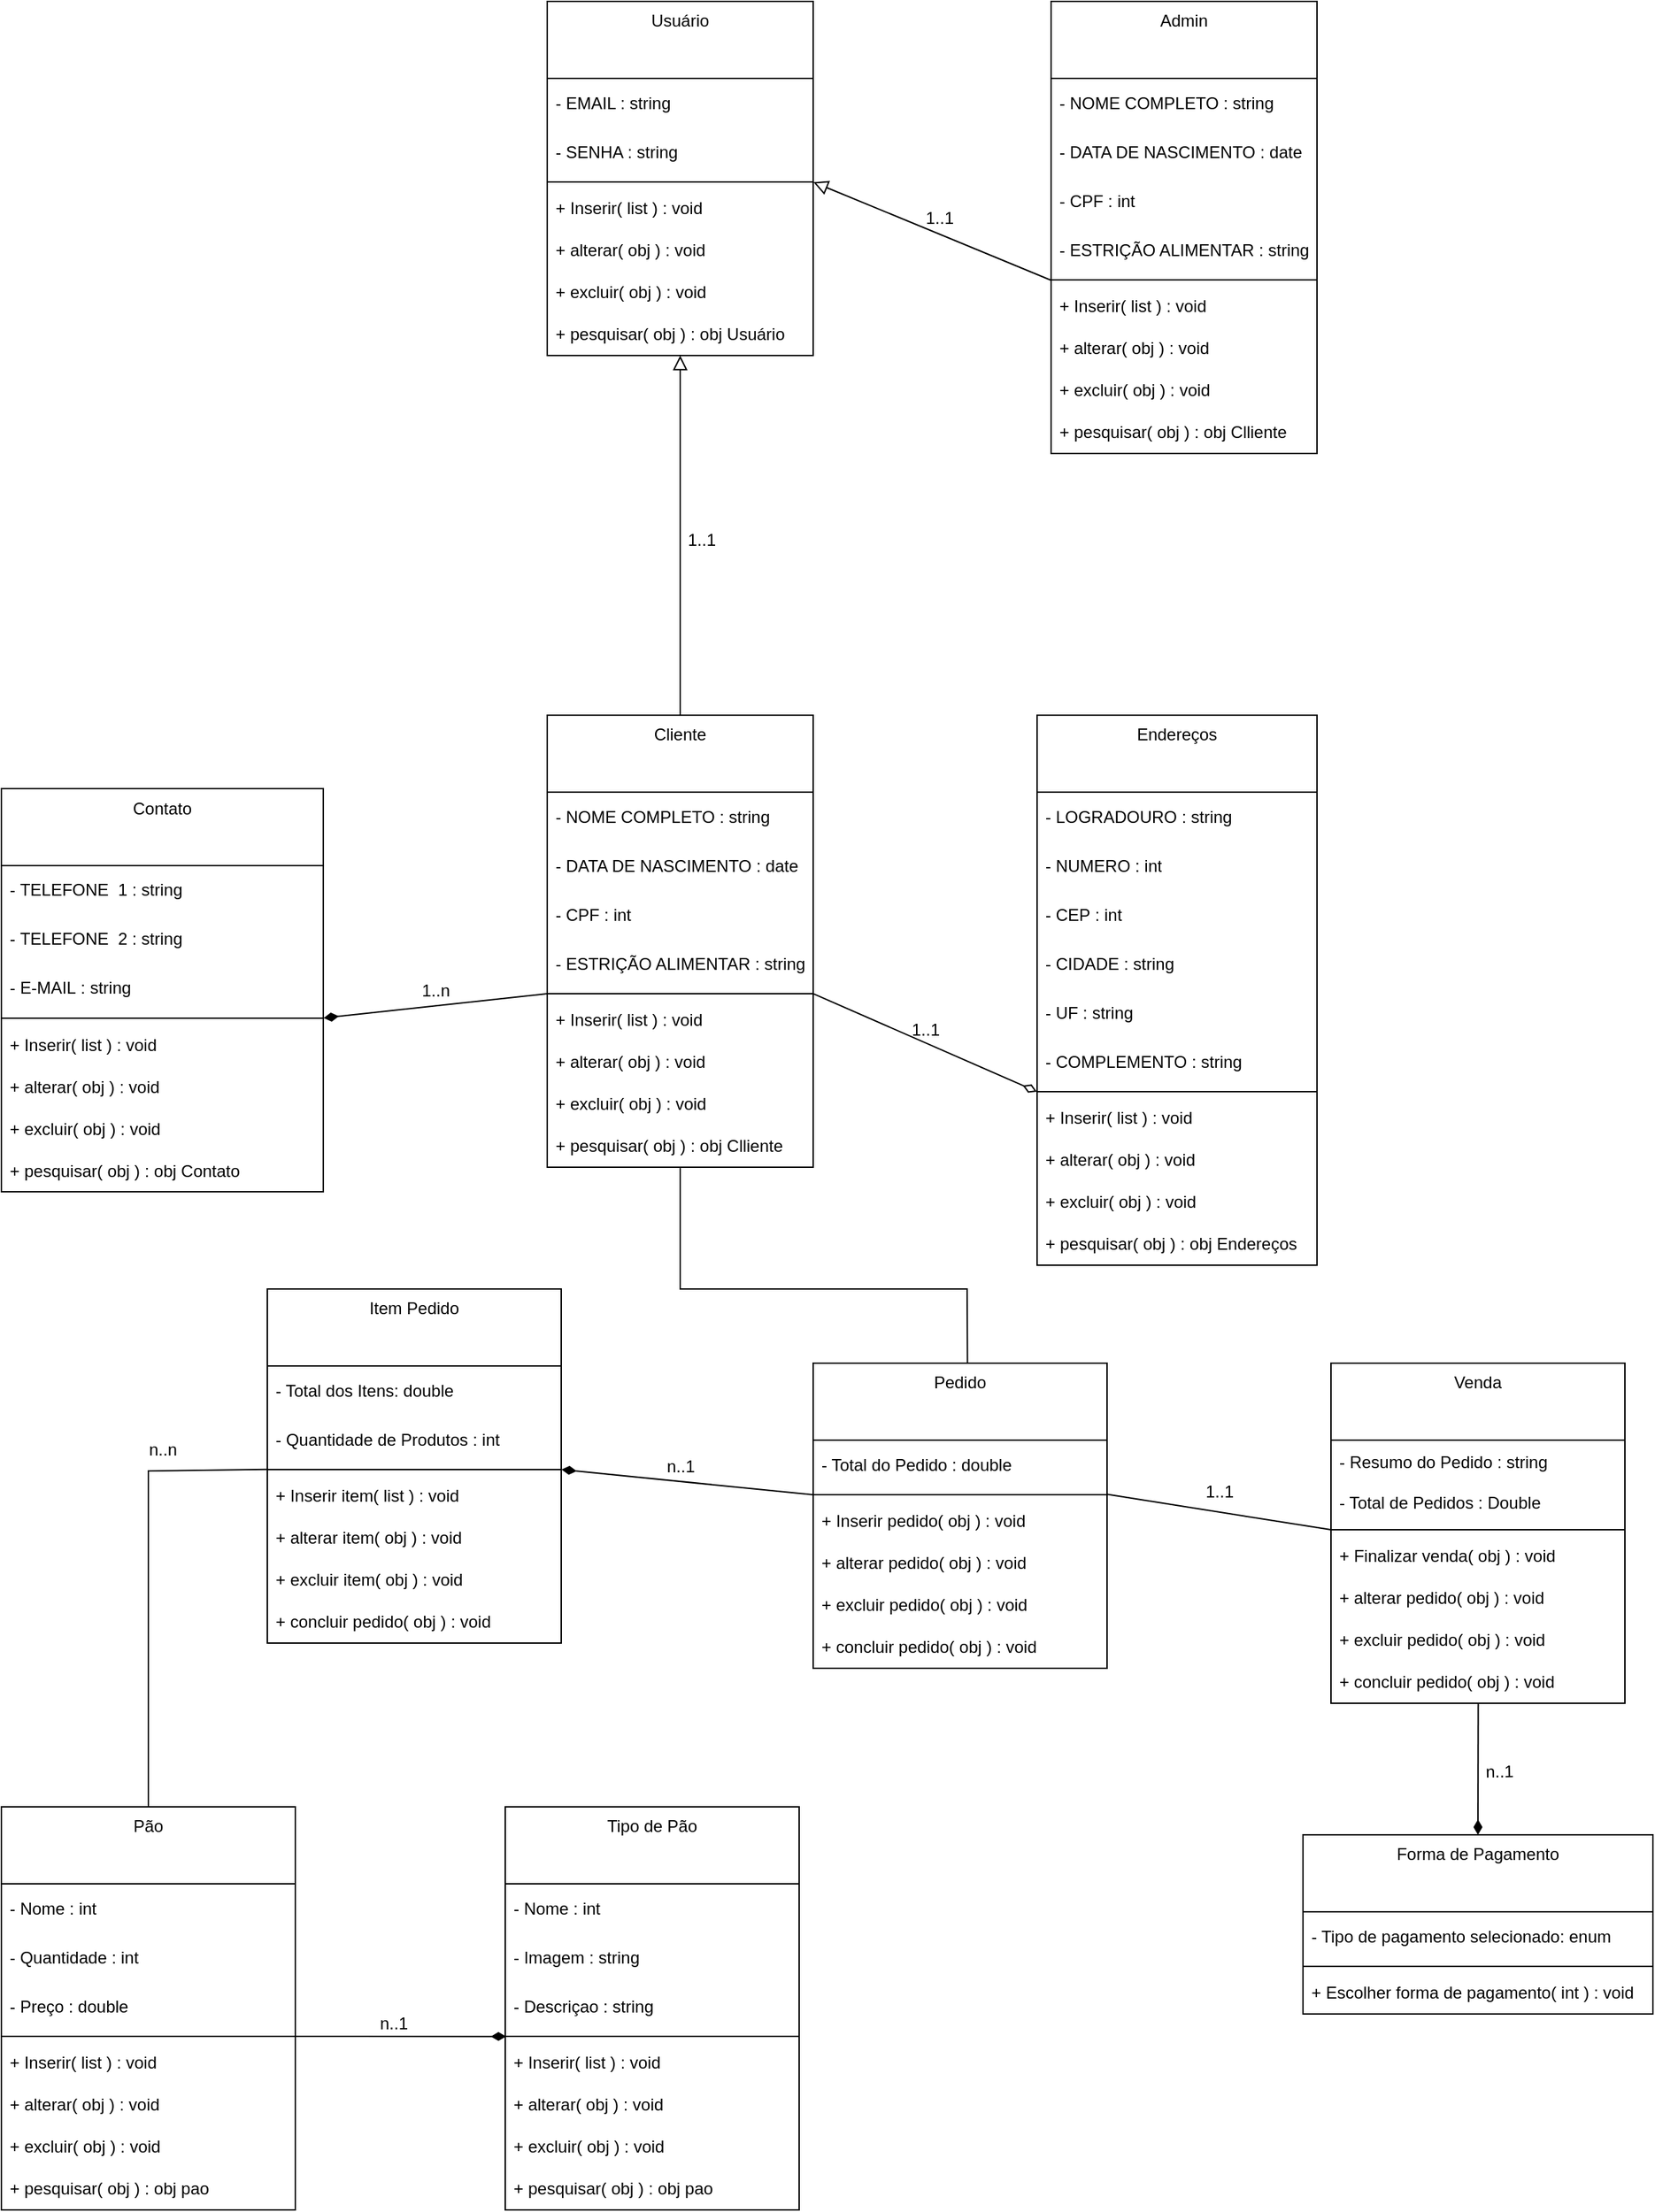 <mxfile version="22.0.4" type="github">
  <diagram name="Página-1" id="tgWVo5uK4F6GuyLVSYW2">
    <mxGraphModel dx="1396" dy="2067" grid="1" gridSize="10" guides="1" tooltips="1" connect="1" arrows="1" fold="1" page="1" pageScale="1" pageWidth="1920" pageHeight="1200" math="0" shadow="0">
      <root>
        <mxCell id="0" />
        <mxCell id="1" parent="0" />
        <mxCell id="wqTiMcuJJPnzFnuZAznY-1" value="Pão" style="swimlane;fontStyle=0;align=center;verticalAlign=top;childLayout=stackLayout;horizontal=1;startSize=55;horizontalStack=0;resizeParent=1;resizeParentMax=0;resizeLast=0;collapsible=0;marginBottom=0;html=1;whiteSpace=wrap;" parent="1" vertex="1">
          <mxGeometry x="460" y="790" width="210" height="288" as="geometry" />
        </mxCell>
        <mxCell id="ot_1vHmXHA6oFnF6188Q-32" value="- Nome : int" style="text;html=1;strokeColor=none;fillColor=none;align=left;verticalAlign=middle;spacingLeft=4;spacingRight=4;overflow=hidden;rotatable=0;points=[[0,0.5],[1,0.5]];portConstraint=eastwest;whiteSpace=wrap;" parent="wqTiMcuJJPnzFnuZAznY-1" vertex="1">
          <mxGeometry y="55" width="210" height="35" as="geometry" />
        </mxCell>
        <mxCell id="wqTiMcuJJPnzFnuZAznY-24" value="- Quantidade : int" style="text;html=1;strokeColor=none;fillColor=none;align=left;verticalAlign=middle;spacingLeft=4;spacingRight=4;overflow=hidden;rotatable=0;points=[[0,0.5],[1,0.5]];portConstraint=eastwest;whiteSpace=wrap;" parent="wqTiMcuJJPnzFnuZAznY-1" vertex="1">
          <mxGeometry y="90" width="210" height="35" as="geometry" />
        </mxCell>
        <mxCell id="ot_1vHmXHA6oFnF6188Q-12" value="- Preço : double" style="text;html=1;strokeColor=none;fillColor=none;align=left;verticalAlign=middle;spacingLeft=4;spacingRight=4;overflow=hidden;rotatable=0;points=[[0,0.5],[1,0.5]];portConstraint=eastwest;whiteSpace=wrap;" parent="wqTiMcuJJPnzFnuZAznY-1" vertex="1">
          <mxGeometry y="125" width="210" height="35" as="geometry" />
        </mxCell>
        <mxCell id="wqTiMcuJJPnzFnuZAznY-6" value="" style="line;strokeWidth=1;fillColor=none;align=left;verticalAlign=middle;spacingTop=-1;spacingLeft=3;spacingRight=3;rotatable=0;labelPosition=right;points=[];portConstraint=eastwest;" parent="wqTiMcuJJPnzFnuZAznY-1" vertex="1">
          <mxGeometry y="160" width="210" height="8" as="geometry" />
        </mxCell>
        <mxCell id="wqTiMcuJJPnzFnuZAznY-22" value="+ Inserir( list ) : void" style="text;html=1;strokeColor=none;fillColor=none;align=left;verticalAlign=middle;spacingLeft=4;spacingRight=4;overflow=hidden;rotatable=0;points=[[0,0.5],[1,0.5]];portConstraint=eastwest;whiteSpace=wrap;" parent="wqTiMcuJJPnzFnuZAznY-1" vertex="1">
          <mxGeometry y="168" width="210" height="30" as="geometry" />
        </mxCell>
        <mxCell id="wqTiMcuJJPnzFnuZAznY-14" value="+ alterar( obj ) : void" style="text;html=1;strokeColor=none;fillColor=none;align=left;verticalAlign=middle;spacingLeft=4;spacingRight=4;overflow=hidden;rotatable=0;points=[[0,0.5],[1,0.5]];portConstraint=eastwest;whiteSpace=wrap;" parent="wqTiMcuJJPnzFnuZAznY-1" vertex="1">
          <mxGeometry y="198" width="210" height="30" as="geometry" />
        </mxCell>
        <mxCell id="wqTiMcuJJPnzFnuZAznY-15" value="+ excluir( obj ) : void" style="text;html=1;strokeColor=none;fillColor=none;align=left;verticalAlign=middle;spacingLeft=4;spacingRight=4;overflow=hidden;rotatable=0;points=[[0,0.5],[1,0.5]];portConstraint=eastwest;whiteSpace=wrap;" parent="wqTiMcuJJPnzFnuZAznY-1" vertex="1">
          <mxGeometry y="228" width="210" height="30" as="geometry" />
        </mxCell>
        <mxCell id="wqTiMcuJJPnzFnuZAznY-16" value="+ pesquisar( obj ) : obj pao" style="text;html=1;strokeColor=none;fillColor=none;align=left;verticalAlign=middle;spacingLeft=4;spacingRight=4;overflow=hidden;rotatable=0;points=[[0,0.5],[1,0.5]];portConstraint=eastwest;whiteSpace=wrap;" parent="wqTiMcuJJPnzFnuZAznY-1" vertex="1">
          <mxGeometry y="258" width="210" height="30" as="geometry" />
        </mxCell>
        <mxCell id="pHOyPb8VTbjEpK4Q0e7u-1" value="Cliente" style="swimlane;fontStyle=0;align=center;verticalAlign=top;childLayout=stackLayout;horizontal=1;startSize=55;horizontalStack=0;resizeParent=1;resizeParentMax=0;resizeLast=0;collapsible=0;marginBottom=0;html=1;whiteSpace=wrap;" parent="1" vertex="1">
          <mxGeometry x="850" y="10" width="190" height="323" as="geometry" />
        </mxCell>
        <mxCell id="pHOyPb8VTbjEpK4Q0e7u-2" value="-&amp;nbsp;NOME COMPLETO&amp;nbsp;: string" style="text;html=1;strokeColor=none;fillColor=none;align=left;verticalAlign=middle;spacingLeft=4;spacingRight=4;overflow=hidden;rotatable=0;points=[[0,0.5],[1,0.5]];portConstraint=eastwest;whiteSpace=wrap;" parent="pHOyPb8VTbjEpK4Q0e7u-1" vertex="1">
          <mxGeometry y="55" width="190" height="35" as="geometry" />
        </mxCell>
        <mxCell id="pHOyPb8VTbjEpK4Q0e7u-3" value="-&amp;nbsp;DATA DE NASCIMENTO&amp;nbsp;: date" style="text;html=1;strokeColor=none;fillColor=none;align=left;verticalAlign=middle;spacingLeft=4;spacingRight=4;overflow=hidden;rotatable=0;points=[[0,0.5],[1,0.5]];portConstraint=eastwest;whiteSpace=wrap;" parent="pHOyPb8VTbjEpK4Q0e7u-1" vertex="1">
          <mxGeometry y="90" width="190" height="35" as="geometry" />
        </mxCell>
        <mxCell id="pHOyPb8VTbjEpK4Q0e7u-5" value="-&amp;nbsp;CPF&amp;nbsp;: int" style="text;html=1;strokeColor=none;fillColor=none;align=left;verticalAlign=middle;spacingLeft=4;spacingRight=4;overflow=hidden;rotatable=0;points=[[0,0.5],[1,0.5]];portConstraint=eastwest;whiteSpace=wrap;" parent="pHOyPb8VTbjEpK4Q0e7u-1" vertex="1">
          <mxGeometry y="125" width="190" height="35" as="geometry" />
        </mxCell>
        <mxCell id="pHOyPb8VTbjEpK4Q0e7u-6" value="-&amp;nbsp;ESTRIÇÃO ALIMENTAR&amp;nbsp;: string" style="text;html=1;strokeColor=none;fillColor=none;align=left;verticalAlign=middle;spacingLeft=4;spacingRight=4;overflow=hidden;rotatable=0;points=[[0,0.5],[1,0.5]];portConstraint=eastwest;whiteSpace=wrap;" parent="pHOyPb8VTbjEpK4Q0e7u-1" vertex="1">
          <mxGeometry y="160" width="190" height="35" as="geometry" />
        </mxCell>
        <mxCell id="pHOyPb8VTbjEpK4Q0e7u-7" value="" style="line;strokeWidth=1;fillColor=none;align=left;verticalAlign=middle;spacingTop=-1;spacingLeft=3;spacingRight=3;rotatable=0;labelPosition=right;points=[];portConstraint=eastwest;" parent="pHOyPb8VTbjEpK4Q0e7u-1" vertex="1">
          <mxGeometry y="195" width="190" height="8" as="geometry" />
        </mxCell>
        <mxCell id="pHOyPb8VTbjEpK4Q0e7u-8" value="+ Inserir( list ) : void" style="text;html=1;strokeColor=none;fillColor=none;align=left;verticalAlign=middle;spacingLeft=4;spacingRight=4;overflow=hidden;rotatable=0;points=[[0,0.5],[1,0.5]];portConstraint=eastwest;whiteSpace=wrap;" parent="pHOyPb8VTbjEpK4Q0e7u-1" vertex="1">
          <mxGeometry y="203" width="190" height="30" as="geometry" />
        </mxCell>
        <mxCell id="pHOyPb8VTbjEpK4Q0e7u-9" value="+ alterar( obj ) : void" style="text;html=1;strokeColor=none;fillColor=none;align=left;verticalAlign=middle;spacingLeft=4;spacingRight=4;overflow=hidden;rotatable=0;points=[[0,0.5],[1,0.5]];portConstraint=eastwest;whiteSpace=wrap;" parent="pHOyPb8VTbjEpK4Q0e7u-1" vertex="1">
          <mxGeometry y="233" width="190" height="30" as="geometry" />
        </mxCell>
        <mxCell id="pHOyPb8VTbjEpK4Q0e7u-10" value="+ excluir( obj ) : void" style="text;html=1;strokeColor=none;fillColor=none;align=left;verticalAlign=middle;spacingLeft=4;spacingRight=4;overflow=hidden;rotatable=0;points=[[0,0.5],[1,0.5]];portConstraint=eastwest;whiteSpace=wrap;" parent="pHOyPb8VTbjEpK4Q0e7u-1" vertex="1">
          <mxGeometry y="263" width="190" height="30" as="geometry" />
        </mxCell>
        <mxCell id="pHOyPb8VTbjEpK4Q0e7u-11" value="+ pesquisar( obj ) : obj Clliente" style="text;html=1;strokeColor=none;fillColor=none;align=left;verticalAlign=middle;spacingLeft=4;spacingRight=4;overflow=hidden;rotatable=0;points=[[0,0.5],[1,0.5]];portConstraint=eastwest;whiteSpace=wrap;" parent="pHOyPb8VTbjEpK4Q0e7u-1" vertex="1">
          <mxGeometry y="293" width="190" height="30" as="geometry" />
        </mxCell>
        <mxCell id="pHOyPb8VTbjEpK4Q0e7u-12" value="Endereços" style="swimlane;fontStyle=0;align=center;verticalAlign=top;childLayout=stackLayout;horizontal=1;startSize=55;horizontalStack=0;resizeParent=1;resizeParentMax=0;resizeLast=0;collapsible=0;marginBottom=0;html=1;whiteSpace=wrap;" parent="1" vertex="1">
          <mxGeometry x="1200" y="10" width="200" height="393" as="geometry" />
        </mxCell>
        <mxCell id="pHOyPb8VTbjEpK4Q0e7u-13" value="-&amp;nbsp;LOGRADOURO&amp;nbsp;: string" style="text;html=1;strokeColor=none;fillColor=none;align=left;verticalAlign=middle;spacingLeft=4;spacingRight=4;overflow=hidden;rotatable=0;points=[[0,0.5],[1,0.5]];portConstraint=eastwest;whiteSpace=wrap;" parent="pHOyPb8VTbjEpK4Q0e7u-12" vertex="1">
          <mxGeometry y="55" width="200" height="35" as="geometry" />
        </mxCell>
        <mxCell id="pHOyPb8VTbjEpK4Q0e7u-14" value="-&amp;nbsp;NUMERO&amp;nbsp;: int" style="text;html=1;strokeColor=none;fillColor=none;align=left;verticalAlign=middle;spacingLeft=4;spacingRight=4;overflow=hidden;rotatable=0;points=[[0,0.5],[1,0.5]];portConstraint=eastwest;whiteSpace=wrap;" parent="pHOyPb8VTbjEpK4Q0e7u-12" vertex="1">
          <mxGeometry y="90" width="200" height="35" as="geometry" />
        </mxCell>
        <mxCell id="pHOyPb8VTbjEpK4Q0e7u-15" value="-&amp;nbsp;CEP&amp;nbsp;: int" style="text;html=1;strokeColor=none;fillColor=none;align=left;verticalAlign=middle;spacingLeft=4;spacingRight=4;overflow=hidden;rotatable=0;points=[[0,0.5],[1,0.5]];portConstraint=eastwest;whiteSpace=wrap;" parent="pHOyPb8VTbjEpK4Q0e7u-12" vertex="1">
          <mxGeometry y="125" width="200" height="35" as="geometry" />
        </mxCell>
        <mxCell id="pHOyPb8VTbjEpK4Q0e7u-16" value="-&amp;nbsp;CIDADE&amp;nbsp;: string" style="text;html=1;strokeColor=none;fillColor=none;align=left;verticalAlign=middle;spacingLeft=4;spacingRight=4;overflow=hidden;rotatable=0;points=[[0,0.5],[1,0.5]];portConstraint=eastwest;whiteSpace=wrap;" parent="pHOyPb8VTbjEpK4Q0e7u-12" vertex="1">
          <mxGeometry y="160" width="200" height="35" as="geometry" />
        </mxCell>
        <mxCell id="pHOyPb8VTbjEpK4Q0e7u-33" value="- UF : string" style="text;html=1;strokeColor=none;fillColor=none;align=left;verticalAlign=middle;spacingLeft=4;spacingRight=4;overflow=hidden;rotatable=0;points=[[0,0.5],[1,0.5]];portConstraint=eastwest;whiteSpace=wrap;" parent="pHOyPb8VTbjEpK4Q0e7u-12" vertex="1">
          <mxGeometry y="195" width="200" height="35" as="geometry" />
        </mxCell>
        <mxCell id="pHOyPb8VTbjEpK4Q0e7u-34" value="- COMPLEMENTO : string" style="text;html=1;strokeColor=none;fillColor=none;align=left;verticalAlign=middle;spacingLeft=4;spacingRight=4;overflow=hidden;rotatable=0;points=[[0,0.5],[1,0.5]];portConstraint=eastwest;whiteSpace=wrap;" parent="pHOyPb8VTbjEpK4Q0e7u-12" vertex="1">
          <mxGeometry y="230" width="200" height="35" as="geometry" />
        </mxCell>
        <mxCell id="pHOyPb8VTbjEpK4Q0e7u-17" value="" style="line;strokeWidth=1;fillColor=none;align=left;verticalAlign=middle;spacingTop=-1;spacingLeft=3;spacingRight=3;rotatable=0;labelPosition=right;points=[];portConstraint=eastwest;" parent="pHOyPb8VTbjEpK4Q0e7u-12" vertex="1">
          <mxGeometry y="265" width="200" height="8" as="geometry" />
        </mxCell>
        <mxCell id="pHOyPb8VTbjEpK4Q0e7u-18" value="+ Inserir( list ) : void" style="text;html=1;strokeColor=none;fillColor=none;align=left;verticalAlign=middle;spacingLeft=4;spacingRight=4;overflow=hidden;rotatable=0;points=[[0,0.5],[1,0.5]];portConstraint=eastwest;whiteSpace=wrap;" parent="pHOyPb8VTbjEpK4Q0e7u-12" vertex="1">
          <mxGeometry y="273" width="200" height="30" as="geometry" />
        </mxCell>
        <mxCell id="pHOyPb8VTbjEpK4Q0e7u-19" value="+ alterar( obj ) : void" style="text;html=1;strokeColor=none;fillColor=none;align=left;verticalAlign=middle;spacingLeft=4;spacingRight=4;overflow=hidden;rotatable=0;points=[[0,0.5],[1,0.5]];portConstraint=eastwest;whiteSpace=wrap;" parent="pHOyPb8VTbjEpK4Q0e7u-12" vertex="1">
          <mxGeometry y="303" width="200" height="30" as="geometry" />
        </mxCell>
        <mxCell id="pHOyPb8VTbjEpK4Q0e7u-20" value="+ excluir( obj ) : void" style="text;html=1;strokeColor=none;fillColor=none;align=left;verticalAlign=middle;spacingLeft=4;spacingRight=4;overflow=hidden;rotatable=0;points=[[0,0.5],[1,0.5]];portConstraint=eastwest;whiteSpace=wrap;" parent="pHOyPb8VTbjEpK4Q0e7u-12" vertex="1">
          <mxGeometry y="333" width="200" height="30" as="geometry" />
        </mxCell>
        <mxCell id="pHOyPb8VTbjEpK4Q0e7u-21" value="+ pesquisar( obj ) : obj&amp;nbsp;Endereços" style="text;html=1;strokeColor=none;fillColor=none;align=left;verticalAlign=middle;spacingLeft=4;spacingRight=4;overflow=hidden;rotatable=0;points=[[0,0.5],[1,0.5]];portConstraint=eastwest;whiteSpace=wrap;" parent="pHOyPb8VTbjEpK4Q0e7u-12" vertex="1">
          <mxGeometry y="363" width="200" height="30" as="geometry" />
        </mxCell>
        <mxCell id="pHOyPb8VTbjEpK4Q0e7u-22" value="Contato" style="swimlane;fontStyle=0;align=center;verticalAlign=top;childLayout=stackLayout;horizontal=1;startSize=55;horizontalStack=0;resizeParent=1;resizeParentMax=0;resizeLast=0;collapsible=0;marginBottom=0;html=1;whiteSpace=wrap;" parent="1" vertex="1">
          <mxGeometry x="460" y="62.5" width="230" height="288" as="geometry" />
        </mxCell>
        <mxCell id="pHOyPb8VTbjEpK4Q0e7u-23" value="-&amp;nbsp;TELEFONE&amp;nbsp; 1&amp;nbsp;: string" style="text;html=1;strokeColor=none;fillColor=none;align=left;verticalAlign=middle;spacingLeft=4;spacingRight=4;overflow=hidden;rotatable=0;points=[[0,0.5],[1,0.5]];portConstraint=eastwest;whiteSpace=wrap;" parent="pHOyPb8VTbjEpK4Q0e7u-22" vertex="1">
          <mxGeometry y="55" width="230" height="35" as="geometry" />
        </mxCell>
        <mxCell id="pHOyPb8VTbjEpK4Q0e7u-24" value="-&amp;nbsp;TELEFONE&amp;nbsp; 2&amp;nbsp;: string" style="text;html=1;strokeColor=none;fillColor=none;align=left;verticalAlign=middle;spacingLeft=4;spacingRight=4;overflow=hidden;rotatable=0;points=[[0,0.5],[1,0.5]];portConstraint=eastwest;whiteSpace=wrap;" parent="pHOyPb8VTbjEpK4Q0e7u-22" vertex="1">
          <mxGeometry y="90" width="230" height="35" as="geometry" />
        </mxCell>
        <mxCell id="pHOyPb8VTbjEpK4Q0e7u-25" value="-&amp;nbsp;E-MAIL&amp;nbsp;: string" style="text;html=1;strokeColor=none;fillColor=none;align=left;verticalAlign=middle;spacingLeft=4;spacingRight=4;overflow=hidden;rotatable=0;points=[[0,0.5],[1,0.5]];portConstraint=eastwest;whiteSpace=wrap;" parent="pHOyPb8VTbjEpK4Q0e7u-22" vertex="1">
          <mxGeometry y="125" width="230" height="35" as="geometry" />
        </mxCell>
        <mxCell id="pHOyPb8VTbjEpK4Q0e7u-27" value="" style="line;strokeWidth=1;fillColor=none;align=left;verticalAlign=middle;spacingTop=-1;spacingLeft=3;spacingRight=3;rotatable=0;labelPosition=right;points=[];portConstraint=eastwest;" parent="pHOyPb8VTbjEpK4Q0e7u-22" vertex="1">
          <mxGeometry y="160" width="230" height="8" as="geometry" />
        </mxCell>
        <mxCell id="pHOyPb8VTbjEpK4Q0e7u-28" value="+ Inserir( list ) : void" style="text;html=1;strokeColor=none;fillColor=none;align=left;verticalAlign=middle;spacingLeft=4;spacingRight=4;overflow=hidden;rotatable=0;points=[[0,0.5],[1,0.5]];portConstraint=eastwest;whiteSpace=wrap;" parent="pHOyPb8VTbjEpK4Q0e7u-22" vertex="1">
          <mxGeometry y="168" width="230" height="30" as="geometry" />
        </mxCell>
        <mxCell id="pHOyPb8VTbjEpK4Q0e7u-29" value="+ alterar( obj ) : void" style="text;html=1;strokeColor=none;fillColor=none;align=left;verticalAlign=middle;spacingLeft=4;spacingRight=4;overflow=hidden;rotatable=0;points=[[0,0.5],[1,0.5]];portConstraint=eastwest;whiteSpace=wrap;" parent="pHOyPb8VTbjEpK4Q0e7u-22" vertex="1">
          <mxGeometry y="198" width="230" height="30" as="geometry" />
        </mxCell>
        <mxCell id="pHOyPb8VTbjEpK4Q0e7u-30" value="+ excluir( obj ) : void" style="text;html=1;strokeColor=none;fillColor=none;align=left;verticalAlign=middle;spacingLeft=4;spacingRight=4;overflow=hidden;rotatable=0;points=[[0,0.5],[1,0.5]];portConstraint=eastwest;whiteSpace=wrap;" parent="pHOyPb8VTbjEpK4Q0e7u-22" vertex="1">
          <mxGeometry y="228" width="230" height="30" as="geometry" />
        </mxCell>
        <mxCell id="pHOyPb8VTbjEpK4Q0e7u-31" value="+ pesquisar( obj ) : obj Contato" style="text;html=1;strokeColor=none;fillColor=none;align=left;verticalAlign=middle;spacingLeft=4;spacingRight=4;overflow=hidden;rotatable=0;points=[[0,0.5],[1,0.5]];portConstraint=eastwest;whiteSpace=wrap;" parent="pHOyPb8VTbjEpK4Q0e7u-22" vertex="1">
          <mxGeometry y="258" width="230" height="30" as="geometry" />
        </mxCell>
        <mxCell id="t2j85gYV1BmzlE46DpTW-1" value="Tipo de Pão" style="swimlane;fontStyle=0;align=center;verticalAlign=top;childLayout=stackLayout;horizontal=1;startSize=55;horizontalStack=0;resizeParent=1;resizeParentMax=0;resizeLast=0;collapsible=0;marginBottom=0;html=1;whiteSpace=wrap;" parent="1" vertex="1">
          <mxGeometry x="820" y="790" width="210" height="288" as="geometry" />
        </mxCell>
        <mxCell id="t2j85gYV1BmzlE46DpTW-2" value="- Nome : int" style="text;html=1;strokeColor=none;fillColor=none;align=left;verticalAlign=middle;spacingLeft=4;spacingRight=4;overflow=hidden;rotatable=0;points=[[0,0.5],[1,0.5]];portConstraint=eastwest;whiteSpace=wrap;" parent="t2j85gYV1BmzlE46DpTW-1" vertex="1">
          <mxGeometry y="55" width="210" height="35" as="geometry" />
        </mxCell>
        <mxCell id="t2j85gYV1BmzlE46DpTW-6" value="- Imagem : string" style="text;html=1;strokeColor=none;fillColor=none;align=left;verticalAlign=middle;spacingLeft=4;spacingRight=4;overflow=hidden;rotatable=0;points=[[0,0.5],[1,0.5]];portConstraint=eastwest;whiteSpace=wrap;" parent="t2j85gYV1BmzlE46DpTW-1" vertex="1">
          <mxGeometry y="90" width="210" height="35" as="geometry" />
        </mxCell>
        <mxCell id="t2j85gYV1BmzlE46DpTW-7" value="- Descriçao : string" style="text;html=1;strokeColor=none;fillColor=none;align=left;verticalAlign=middle;spacingLeft=4;spacingRight=4;overflow=hidden;rotatable=0;points=[[0,0.5],[1,0.5]];portConstraint=eastwest;whiteSpace=wrap;" parent="t2j85gYV1BmzlE46DpTW-1" vertex="1">
          <mxGeometry y="125" width="210" height="35" as="geometry" />
        </mxCell>
        <mxCell id="t2j85gYV1BmzlE46DpTW-8" value="" style="line;strokeWidth=1;fillColor=none;align=left;verticalAlign=middle;spacingTop=-1;spacingLeft=3;spacingRight=3;rotatable=0;labelPosition=right;points=[];portConstraint=eastwest;" parent="t2j85gYV1BmzlE46DpTW-1" vertex="1">
          <mxGeometry y="160" width="210" height="8" as="geometry" />
        </mxCell>
        <mxCell id="t2j85gYV1BmzlE46DpTW-9" value="+ Inserir( list ) : void" style="text;html=1;strokeColor=none;fillColor=none;align=left;verticalAlign=middle;spacingLeft=4;spacingRight=4;overflow=hidden;rotatable=0;points=[[0,0.5],[1,0.5]];portConstraint=eastwest;whiteSpace=wrap;" parent="t2j85gYV1BmzlE46DpTW-1" vertex="1">
          <mxGeometry y="168" width="210" height="30" as="geometry" />
        </mxCell>
        <mxCell id="t2j85gYV1BmzlE46DpTW-10" value="+ alterar( obj ) : void" style="text;html=1;strokeColor=none;fillColor=none;align=left;verticalAlign=middle;spacingLeft=4;spacingRight=4;overflow=hidden;rotatable=0;points=[[0,0.5],[1,0.5]];portConstraint=eastwest;whiteSpace=wrap;" parent="t2j85gYV1BmzlE46DpTW-1" vertex="1">
          <mxGeometry y="198" width="210" height="30" as="geometry" />
        </mxCell>
        <mxCell id="t2j85gYV1BmzlE46DpTW-11" value="+ excluir( obj ) : void" style="text;html=1;strokeColor=none;fillColor=none;align=left;verticalAlign=middle;spacingLeft=4;spacingRight=4;overflow=hidden;rotatable=0;points=[[0,0.5],[1,0.5]];portConstraint=eastwest;whiteSpace=wrap;" parent="t2j85gYV1BmzlE46DpTW-1" vertex="1">
          <mxGeometry y="228" width="210" height="30" as="geometry" />
        </mxCell>
        <mxCell id="t2j85gYV1BmzlE46DpTW-12" value="+ pesquisar( obj ) : obj pao" style="text;html=1;strokeColor=none;fillColor=none;align=left;verticalAlign=middle;spacingLeft=4;spacingRight=4;overflow=hidden;rotatable=0;points=[[0,0.5],[1,0.5]];portConstraint=eastwest;whiteSpace=wrap;" parent="t2j85gYV1BmzlE46DpTW-1" vertex="1">
          <mxGeometry y="258" width="210" height="30" as="geometry" />
        </mxCell>
        <mxCell id="DQsS1FKul_f-ivVVrC3i-1" value="Item Pedido" style="swimlane;fontStyle=0;align=center;verticalAlign=top;childLayout=stackLayout;horizontal=1;startSize=55;horizontalStack=0;resizeParent=1;resizeParentMax=0;resizeLast=0;collapsible=0;marginBottom=0;html=1;whiteSpace=wrap;" parent="1" vertex="1">
          <mxGeometry x="650" y="420" width="210" height="253" as="geometry" />
        </mxCell>
        <mxCell id="DQsS1FKul_f-ivVVrC3i-2" value="- Total dos Itens: double" style="text;html=1;strokeColor=none;fillColor=none;align=left;verticalAlign=middle;spacingLeft=4;spacingRight=4;overflow=hidden;rotatable=0;points=[[0,0.5],[1,0.5]];portConstraint=eastwest;whiteSpace=wrap;" parent="DQsS1FKul_f-ivVVrC3i-1" vertex="1">
          <mxGeometry y="55" width="210" height="35" as="geometry" />
        </mxCell>
        <mxCell id="DQsS1FKul_f-ivVVrC3i-3" value="- Quantidade de Produtos : int" style="text;html=1;strokeColor=none;fillColor=none;align=left;verticalAlign=middle;spacingLeft=4;spacingRight=4;overflow=hidden;rotatable=0;points=[[0,0.5],[1,0.5]];portConstraint=eastwest;whiteSpace=wrap;" parent="DQsS1FKul_f-ivVVrC3i-1" vertex="1">
          <mxGeometry y="90" width="210" height="35" as="geometry" />
        </mxCell>
        <mxCell id="DQsS1FKul_f-ivVVrC3i-5" value="" style="line;strokeWidth=1;fillColor=none;align=left;verticalAlign=middle;spacingTop=-1;spacingLeft=3;spacingRight=3;rotatable=0;labelPosition=right;points=[];portConstraint=eastwest;" parent="DQsS1FKul_f-ivVVrC3i-1" vertex="1">
          <mxGeometry y="125" width="210" height="8" as="geometry" />
        </mxCell>
        <mxCell id="DQsS1FKul_f-ivVVrC3i-6" value="+ Inserir item( list ) : void" style="text;html=1;strokeColor=none;fillColor=none;align=left;verticalAlign=middle;spacingLeft=4;spacingRight=4;overflow=hidden;rotatable=0;points=[[0,0.5],[1,0.5]];portConstraint=eastwest;whiteSpace=wrap;" parent="DQsS1FKul_f-ivVVrC3i-1" vertex="1">
          <mxGeometry y="133" width="210" height="30" as="geometry" />
        </mxCell>
        <mxCell id="DQsS1FKul_f-ivVVrC3i-7" value="+ alterar item( obj ) : void" style="text;html=1;strokeColor=none;fillColor=none;align=left;verticalAlign=middle;spacingLeft=4;spacingRight=4;overflow=hidden;rotatable=0;points=[[0,0.5],[1,0.5]];portConstraint=eastwest;whiteSpace=wrap;" parent="DQsS1FKul_f-ivVVrC3i-1" vertex="1">
          <mxGeometry y="163" width="210" height="30" as="geometry" />
        </mxCell>
        <mxCell id="DQsS1FKul_f-ivVVrC3i-8" value="+ excluir item( obj ) : void" style="text;html=1;strokeColor=none;fillColor=none;align=left;verticalAlign=middle;spacingLeft=4;spacingRight=4;overflow=hidden;rotatable=0;points=[[0,0.5],[1,0.5]];portConstraint=eastwest;whiteSpace=wrap;" parent="DQsS1FKul_f-ivVVrC3i-1" vertex="1">
          <mxGeometry y="193" width="210" height="30" as="geometry" />
        </mxCell>
        <mxCell id="DQsS1FKul_f-ivVVrC3i-13" value="+ concluir pedido( obj ) : void" style="text;html=1;strokeColor=none;fillColor=none;align=left;verticalAlign=middle;spacingLeft=4;spacingRight=4;overflow=hidden;rotatable=0;points=[[0,0.5],[1,0.5]];portConstraint=eastwest;whiteSpace=wrap;" parent="DQsS1FKul_f-ivVVrC3i-1" vertex="1">
          <mxGeometry y="223" width="210" height="30" as="geometry" />
        </mxCell>
        <mxCell id="DQsS1FKul_f-ivVVrC3i-14" value="Pedido" style="swimlane;fontStyle=0;align=center;verticalAlign=top;childLayout=stackLayout;horizontal=1;startSize=55;horizontalStack=0;resizeParent=1;resizeParentMax=0;resizeLast=0;collapsible=0;marginBottom=0;html=1;whiteSpace=wrap;" parent="1" vertex="1">
          <mxGeometry x="1040" y="473" width="210" height="218" as="geometry" />
        </mxCell>
        <mxCell id="DQsS1FKul_f-ivVVrC3i-15" value="- Total do Pedido : double" style="text;html=1;strokeColor=none;fillColor=none;align=left;verticalAlign=middle;spacingLeft=4;spacingRight=4;overflow=hidden;rotatable=0;points=[[0,0.5],[1,0.5]];portConstraint=eastwest;whiteSpace=wrap;" parent="DQsS1FKul_f-ivVVrC3i-14" vertex="1">
          <mxGeometry y="55" width="210" height="35" as="geometry" />
        </mxCell>
        <mxCell id="DQsS1FKul_f-ivVVrC3i-17" value="" style="line;strokeWidth=1;fillColor=none;align=left;verticalAlign=middle;spacingTop=-1;spacingLeft=3;spacingRight=3;rotatable=0;labelPosition=right;points=[];portConstraint=eastwest;" parent="DQsS1FKul_f-ivVVrC3i-14" vertex="1">
          <mxGeometry y="90" width="210" height="8" as="geometry" />
        </mxCell>
        <mxCell id="DQsS1FKul_f-ivVVrC3i-18" value="+ Inserir pedido( obj ) : void" style="text;html=1;strokeColor=none;fillColor=none;align=left;verticalAlign=middle;spacingLeft=4;spacingRight=4;overflow=hidden;rotatable=0;points=[[0,0.5],[1,0.5]];portConstraint=eastwest;whiteSpace=wrap;" parent="DQsS1FKul_f-ivVVrC3i-14" vertex="1">
          <mxGeometry y="98" width="210" height="30" as="geometry" />
        </mxCell>
        <mxCell id="DQsS1FKul_f-ivVVrC3i-19" value="+ alterar pedido( obj ) : void" style="text;html=1;strokeColor=none;fillColor=none;align=left;verticalAlign=middle;spacingLeft=4;spacingRight=4;overflow=hidden;rotatable=0;points=[[0,0.5],[1,0.5]];portConstraint=eastwest;whiteSpace=wrap;" parent="DQsS1FKul_f-ivVVrC3i-14" vertex="1">
          <mxGeometry y="128" width="210" height="30" as="geometry" />
        </mxCell>
        <mxCell id="DQsS1FKul_f-ivVVrC3i-20" value="+ excluir pedido( obj ) : void" style="text;html=1;strokeColor=none;fillColor=none;align=left;verticalAlign=middle;spacingLeft=4;spacingRight=4;overflow=hidden;rotatable=0;points=[[0,0.5],[1,0.5]];portConstraint=eastwest;whiteSpace=wrap;" parent="DQsS1FKul_f-ivVVrC3i-14" vertex="1">
          <mxGeometry y="158" width="210" height="30" as="geometry" />
        </mxCell>
        <mxCell id="DQsS1FKul_f-ivVVrC3i-21" value="+ concluir pedido( obj ) : void" style="text;html=1;strokeColor=none;fillColor=none;align=left;verticalAlign=middle;spacingLeft=4;spacingRight=4;overflow=hidden;rotatable=0;points=[[0,0.5],[1,0.5]];portConstraint=eastwest;whiteSpace=wrap;" parent="DQsS1FKul_f-ivVVrC3i-14" vertex="1">
          <mxGeometry y="188" width="210" height="30" as="geometry" />
        </mxCell>
        <mxCell id="yziJ-wSPeDQb355-OIzr-1" value="Forma de Pagamento" style="swimlane;fontStyle=0;align=center;verticalAlign=top;childLayout=stackLayout;horizontal=1;startSize=55;horizontalStack=0;resizeParent=1;resizeParentMax=0;resizeLast=0;collapsible=0;marginBottom=0;html=1;whiteSpace=wrap;" parent="1" vertex="1">
          <mxGeometry x="1390" y="810" width="250" height="128" as="geometry" />
        </mxCell>
        <mxCell id="yziJ-wSPeDQb355-OIzr-2" value="- Tipo de pagamento selecionado: enum" style="text;html=1;strokeColor=none;fillColor=none;align=left;verticalAlign=middle;spacingLeft=4;spacingRight=4;overflow=hidden;rotatable=0;points=[[0,0.5],[1,0.5]];portConstraint=eastwest;whiteSpace=wrap;" parent="yziJ-wSPeDQb355-OIzr-1" vertex="1">
          <mxGeometry y="55" width="250" height="35" as="geometry" />
        </mxCell>
        <mxCell id="yziJ-wSPeDQb355-OIzr-3" value="" style="line;strokeWidth=1;fillColor=none;align=left;verticalAlign=middle;spacingTop=-1;spacingLeft=3;spacingRight=3;rotatable=0;labelPosition=right;points=[];portConstraint=eastwest;" parent="yziJ-wSPeDQb355-OIzr-1" vertex="1">
          <mxGeometry y="90" width="250" height="8" as="geometry" />
        </mxCell>
        <mxCell id="yziJ-wSPeDQb355-OIzr-4" value="+ Escolher forma de pagamento( int ) : void" style="text;html=1;strokeColor=none;fillColor=none;align=left;verticalAlign=middle;spacingLeft=4;spacingRight=4;overflow=hidden;rotatable=0;points=[[0,0.5],[1,0.5]];portConstraint=eastwest;whiteSpace=wrap;" parent="yziJ-wSPeDQb355-OIzr-1" vertex="1">
          <mxGeometry y="98" width="250" height="30" as="geometry" />
        </mxCell>
        <mxCell id="yziJ-wSPeDQb355-OIzr-9" value="Venda" style="swimlane;fontStyle=0;align=center;verticalAlign=top;childLayout=stackLayout;horizontal=1;startSize=55;horizontalStack=0;resizeParent=1;resizeParentMax=0;resizeLast=0;collapsible=0;marginBottom=0;html=1;whiteSpace=wrap;" parent="1" vertex="1">
          <mxGeometry x="1410" y="473" width="210" height="243" as="geometry" />
        </mxCell>
        <mxCell id="yziJ-wSPeDQb355-OIzr-10" value="- Resumo do Pedido : string&lt;br&gt;&lt;br&gt;- Total de Pedidos : Double" style="text;html=1;strokeColor=none;fillColor=none;align=left;verticalAlign=middle;spacingLeft=4;spacingRight=4;overflow=hidden;rotatable=0;points=[[0,0.5],[1,0.5]];portConstraint=eastwest;whiteSpace=wrap;" parent="yziJ-wSPeDQb355-OIzr-9" vertex="1">
          <mxGeometry y="55" width="210" height="60" as="geometry" />
        </mxCell>
        <mxCell id="yziJ-wSPeDQb355-OIzr-11" value="" style="line;strokeWidth=1;fillColor=none;align=left;verticalAlign=middle;spacingTop=-1;spacingLeft=3;spacingRight=3;rotatable=0;labelPosition=right;points=[];portConstraint=eastwest;" parent="yziJ-wSPeDQb355-OIzr-9" vertex="1">
          <mxGeometry y="115" width="210" height="8" as="geometry" />
        </mxCell>
        <mxCell id="yziJ-wSPeDQb355-OIzr-12" value="+ Finalizar venda( obj ) : void" style="text;html=1;strokeColor=none;fillColor=none;align=left;verticalAlign=middle;spacingLeft=4;spacingRight=4;overflow=hidden;rotatable=0;points=[[0,0.5],[1,0.5]];portConstraint=eastwest;whiteSpace=wrap;" parent="yziJ-wSPeDQb355-OIzr-9" vertex="1">
          <mxGeometry y="123" width="210" height="30" as="geometry" />
        </mxCell>
        <mxCell id="yziJ-wSPeDQb355-OIzr-13" value="+ alterar pedido( obj ) : void" style="text;html=1;strokeColor=none;fillColor=none;align=left;verticalAlign=middle;spacingLeft=4;spacingRight=4;overflow=hidden;rotatable=0;points=[[0,0.5],[1,0.5]];portConstraint=eastwest;whiteSpace=wrap;" parent="yziJ-wSPeDQb355-OIzr-9" vertex="1">
          <mxGeometry y="153" width="210" height="30" as="geometry" />
        </mxCell>
        <mxCell id="yziJ-wSPeDQb355-OIzr-14" value="+ excluir pedido( obj ) : void" style="text;html=1;strokeColor=none;fillColor=none;align=left;verticalAlign=middle;spacingLeft=4;spacingRight=4;overflow=hidden;rotatable=0;points=[[0,0.5],[1,0.5]];portConstraint=eastwest;whiteSpace=wrap;" parent="yziJ-wSPeDQb355-OIzr-9" vertex="1">
          <mxGeometry y="183" width="210" height="30" as="geometry" />
        </mxCell>
        <mxCell id="yziJ-wSPeDQb355-OIzr-15" value="+ concluir pedido( obj ) : void" style="text;html=1;strokeColor=none;fillColor=none;align=left;verticalAlign=middle;spacingLeft=4;spacingRight=4;overflow=hidden;rotatable=0;points=[[0,0.5],[1,0.5]];portConstraint=eastwest;whiteSpace=wrap;" parent="yziJ-wSPeDQb355-OIzr-9" vertex="1">
          <mxGeometry y="213" width="210" height="30" as="geometry" />
        </mxCell>
        <mxCell id="yziJ-wSPeDQb355-OIzr-21" value="" style="endArrow=none;html=1;rounded=0;exitX=0.998;exitY=0.458;exitDx=0;exitDy=0;exitPerimeter=0;" parent="1" source="DQsS1FKul_f-ivVVrC3i-17" edge="1">
          <mxGeometry width="50" height="50" relative="1" as="geometry">
            <mxPoint x="1330" y="640" as="sourcePoint" />
            <mxPoint x="1410" y="592" as="targetPoint" />
          </mxGeometry>
        </mxCell>
        <mxCell id="yziJ-wSPeDQb355-OIzr-22" value="" style="endArrow=none;startArrow=diamondThin;endFill=0;startFill=1;html=1;verticalAlign=bottom;labelBackgroundColor=none;strokeWidth=1;startSize=8;endSize=8;rounded=0;exitX=0.003;exitY=-0.131;exitDx=0;exitDy=0;exitPerimeter=0;" parent="1" source="t2j85gYV1BmzlE46DpTW-9" edge="1">
          <mxGeometry width="160" relative="1" as="geometry">
            <mxPoint x="650" y="938" as="sourcePoint" />
            <mxPoint x="670" y="954" as="targetPoint" />
          </mxGeometry>
        </mxCell>
        <mxCell id="yziJ-wSPeDQb355-OIzr-23" value="" style="endArrow=none;html=1;rounded=0;exitX=0.5;exitY=0;exitDx=0;exitDy=0;entryX=0.002;entryY=0.491;entryDx=0;entryDy=0;entryPerimeter=0;" parent="1" source="wqTiMcuJJPnzFnuZAznY-1" target="DQsS1FKul_f-ivVVrC3i-5" edge="1">
          <mxGeometry width="50" height="50" relative="1" as="geometry">
            <mxPoint x="460" y="630" as="sourcePoint" />
            <mxPoint x="660" y="580" as="targetPoint" />
            <Array as="points">
              <mxPoint x="565" y="550" />
            </Array>
          </mxGeometry>
        </mxCell>
        <mxCell id="yziJ-wSPeDQb355-OIzr-24" value="" style="endArrow=none;startArrow=diamondThin;endFill=0;startFill=1;html=1;verticalAlign=bottom;labelBackgroundColor=none;strokeWidth=1;startSize=8;endSize=8;rounded=0;exitX=1.001;exitY=0.505;exitDx=0;exitDy=0;exitPerimeter=0;entryX=0;entryY=-0.133;entryDx=0;entryDy=0;entryPerimeter=0;" parent="1" source="DQsS1FKul_f-ivVVrC3i-5" target="DQsS1FKul_f-ivVVrC3i-18" edge="1">
          <mxGeometry width="160" relative="1" as="geometry">
            <mxPoint x="940" y="549" as="sourcePoint" />
            <mxPoint x="1090" y="567" as="targetPoint" />
          </mxGeometry>
        </mxCell>
        <mxCell id="yziJ-wSPeDQb355-OIzr-25" value="" style="endArrow=none;html=1;rounded=0;entryX=0.5;entryY=1.022;entryDx=0;entryDy=0;entryPerimeter=0;exitX=0.525;exitY=-0.001;exitDx=0;exitDy=0;exitPerimeter=0;" parent="1" source="DQsS1FKul_f-ivVVrC3i-14" target="pHOyPb8VTbjEpK4Q0e7u-11" edge="1">
          <mxGeometry width="50" height="50" relative="1" as="geometry">
            <mxPoint x="1070" y="490" as="sourcePoint" />
            <mxPoint x="1030" y="462" as="targetPoint" />
            <Array as="points">
              <mxPoint x="1150" y="420" />
              <mxPoint x="945" y="420" />
            </Array>
          </mxGeometry>
        </mxCell>
        <mxCell id="yziJ-wSPeDQb355-OIzr-27" value="" style="endArrow=none;startArrow=diamondThin;endFill=0;startFill=1;html=1;verticalAlign=bottom;labelBackgroundColor=none;strokeWidth=1;startSize=8;endSize=8;rounded=0;exitX=1.001;exitY=0.479;exitDx=0;exitDy=0;exitPerimeter=0;" parent="1" source="pHOyPb8VTbjEpK4Q0e7u-27" edge="1">
          <mxGeometry width="160" relative="1" as="geometry">
            <mxPoint x="670" y="270" as="sourcePoint" />
            <mxPoint x="850" y="209" as="targetPoint" />
          </mxGeometry>
        </mxCell>
        <mxCell id="yziJ-wSPeDQb355-OIzr-29" value="" style="endArrow=none;startArrow=diamondThin;endFill=0;startFill=1;html=1;verticalAlign=bottom;labelBackgroundColor=none;strokeWidth=1;startSize=8;endSize=8;rounded=0;exitX=0.5;exitY=0;exitDx=0;exitDy=0;entryX=0.501;entryY=0.986;entryDx=0;entryDy=0;entryPerimeter=0;" parent="1" source="yziJ-wSPeDQb355-OIzr-1" target="yziJ-wSPeDQb355-OIzr-15" edge="1">
          <mxGeometry width="160" relative="1" as="geometry">
            <mxPoint x="1160" y="820" as="sourcePoint" />
            <mxPoint x="1340" y="838" as="targetPoint" />
          </mxGeometry>
        </mxCell>
        <mxCell id="yziJ-wSPeDQb355-OIzr-30" value="n..1" style="text;html=1;align=center;verticalAlign=middle;resizable=0;points=[];autosize=1;strokeColor=none;fillColor=none;" parent="1" vertex="1">
          <mxGeometry x="720" y="930" width="40" height="30" as="geometry" />
        </mxCell>
        <mxCell id="yziJ-wSPeDQb355-OIzr-32" value="n..n" style="text;html=1;align=center;verticalAlign=middle;resizable=0;points=[];autosize=1;strokeColor=none;fillColor=none;" parent="1" vertex="1">
          <mxGeometry x="555" y="520" width="40" height="30" as="geometry" />
        </mxCell>
        <mxCell id="yziJ-wSPeDQb355-OIzr-33" value="n..1" style="text;html=1;align=center;verticalAlign=middle;resizable=0;points=[];autosize=1;strokeColor=none;fillColor=none;" parent="1" vertex="1">
          <mxGeometry x="925" y="531.5" width="40" height="30" as="geometry" />
        </mxCell>
        <mxCell id="yziJ-wSPeDQb355-OIzr-34" value="1..1" style="text;html=1;align=center;verticalAlign=middle;resizable=0;points=[];autosize=1;strokeColor=none;fillColor=none;" parent="1" vertex="1">
          <mxGeometry x="1310" y="550" width="40" height="30" as="geometry" />
        </mxCell>
        <mxCell id="yziJ-wSPeDQb355-OIzr-35" value="n..1" style="text;html=1;align=center;verticalAlign=middle;resizable=0;points=[];autosize=1;strokeColor=none;fillColor=none;horizontal=1;rotation=-1;" parent="1" vertex="1">
          <mxGeometry x="1510" y="750" width="40" height="30" as="geometry" />
        </mxCell>
        <mxCell id="yziJ-wSPeDQb355-OIzr-36" value="1..1" style="text;html=1;align=center;verticalAlign=middle;resizable=0;points=[];autosize=1;strokeColor=none;fillColor=none;" parent="1" vertex="1">
          <mxGeometry x="1100" y="220" width="40" height="30" as="geometry" />
        </mxCell>
        <mxCell id="yziJ-wSPeDQb355-OIzr-37" value="1..n" style="text;html=1;align=center;verticalAlign=middle;resizable=0;points=[];autosize=1;strokeColor=none;fillColor=none;" parent="1" vertex="1">
          <mxGeometry x="750" y="191.5" width="40" height="30" as="geometry" />
        </mxCell>
        <mxCell id="3xePXPka6MS9jQOiJ3o8-2" value="" style="endArrow=none;startArrow=diamondThin;endFill=0;startFill=0;html=1;verticalAlign=bottom;labelBackgroundColor=none;strokeWidth=1;startSize=8;endSize=8;rounded=0;entryX=0.998;entryY=0.476;entryDx=0;entryDy=0;entryPerimeter=0;exitX=-0.001;exitY=0.496;exitDx=0;exitDy=0;exitPerimeter=0;" edge="1" parent="1" source="pHOyPb8VTbjEpK4Q0e7u-17" target="pHOyPb8VTbjEpK4Q0e7u-7">
          <mxGeometry width="160" relative="1" as="geometry">
            <mxPoint x="990" y="360" as="sourcePoint" />
            <mxPoint x="1150" y="360" as="targetPoint" />
          </mxGeometry>
        </mxCell>
        <mxCell id="3xePXPka6MS9jQOiJ3o8-3" value="Usuário" style="swimlane;fontStyle=0;align=center;verticalAlign=top;childLayout=stackLayout;horizontal=1;startSize=55;horizontalStack=0;resizeParent=1;resizeParentMax=0;resizeLast=0;collapsible=0;marginBottom=0;html=1;whiteSpace=wrap;" vertex="1" parent="1">
          <mxGeometry x="850" y="-500" width="190" height="253" as="geometry" />
        </mxCell>
        <mxCell id="3xePXPka6MS9jQOiJ3o8-4" value="- EMAIL : string" style="text;html=1;strokeColor=none;fillColor=none;align=left;verticalAlign=middle;spacingLeft=4;spacingRight=4;overflow=hidden;rotatable=0;points=[[0,0.5],[1,0.5]];portConstraint=eastwest;whiteSpace=wrap;" vertex="1" parent="3xePXPka6MS9jQOiJ3o8-3">
          <mxGeometry y="55" width="190" height="35" as="geometry" />
        </mxCell>
        <mxCell id="3xePXPka6MS9jQOiJ3o8-5" value="- SENHA : string" style="text;html=1;strokeColor=none;fillColor=none;align=left;verticalAlign=middle;spacingLeft=4;spacingRight=4;overflow=hidden;rotatable=0;points=[[0,0.5],[1,0.5]];portConstraint=eastwest;whiteSpace=wrap;" vertex="1" parent="3xePXPka6MS9jQOiJ3o8-3">
          <mxGeometry y="90" width="190" height="35" as="geometry" />
        </mxCell>
        <mxCell id="3xePXPka6MS9jQOiJ3o8-8" value="" style="line;strokeWidth=1;fillColor=none;align=left;verticalAlign=middle;spacingTop=-1;spacingLeft=3;spacingRight=3;rotatable=0;labelPosition=right;points=[];portConstraint=eastwest;" vertex="1" parent="3xePXPka6MS9jQOiJ3o8-3">
          <mxGeometry y="125" width="190" height="8" as="geometry" />
        </mxCell>
        <mxCell id="3xePXPka6MS9jQOiJ3o8-9" value="+ Inserir( list ) : void" style="text;html=1;strokeColor=none;fillColor=none;align=left;verticalAlign=middle;spacingLeft=4;spacingRight=4;overflow=hidden;rotatable=0;points=[[0,0.5],[1,0.5]];portConstraint=eastwest;whiteSpace=wrap;" vertex="1" parent="3xePXPka6MS9jQOiJ3o8-3">
          <mxGeometry y="133" width="190" height="30" as="geometry" />
        </mxCell>
        <mxCell id="3xePXPka6MS9jQOiJ3o8-10" value="+ alterar( obj ) : void" style="text;html=1;strokeColor=none;fillColor=none;align=left;verticalAlign=middle;spacingLeft=4;spacingRight=4;overflow=hidden;rotatable=0;points=[[0,0.5],[1,0.5]];portConstraint=eastwest;whiteSpace=wrap;" vertex="1" parent="3xePXPka6MS9jQOiJ3o8-3">
          <mxGeometry y="163" width="190" height="30" as="geometry" />
        </mxCell>
        <mxCell id="3xePXPka6MS9jQOiJ3o8-11" value="+ excluir( obj ) : void" style="text;html=1;strokeColor=none;fillColor=none;align=left;verticalAlign=middle;spacingLeft=4;spacingRight=4;overflow=hidden;rotatable=0;points=[[0,0.5],[1,0.5]];portConstraint=eastwest;whiteSpace=wrap;" vertex="1" parent="3xePXPka6MS9jQOiJ3o8-3">
          <mxGeometry y="193" width="190" height="30" as="geometry" />
        </mxCell>
        <mxCell id="3xePXPka6MS9jQOiJ3o8-12" value="+ pesquisar( obj ) : obj Usuário" style="text;html=1;strokeColor=none;fillColor=none;align=left;verticalAlign=middle;spacingLeft=4;spacingRight=4;overflow=hidden;rotatable=0;points=[[0,0.5],[1,0.5]];portConstraint=eastwest;whiteSpace=wrap;" vertex="1" parent="3xePXPka6MS9jQOiJ3o8-3">
          <mxGeometry y="223" width="190" height="30" as="geometry" />
        </mxCell>
        <mxCell id="3xePXPka6MS9jQOiJ3o8-13" value="Admin" style="swimlane;fontStyle=0;align=center;verticalAlign=top;childLayout=stackLayout;horizontal=1;startSize=55;horizontalStack=0;resizeParent=1;resizeParentMax=0;resizeLast=0;collapsible=0;marginBottom=0;html=1;whiteSpace=wrap;" vertex="1" parent="1">
          <mxGeometry x="1210" y="-500" width="190" height="323" as="geometry" />
        </mxCell>
        <mxCell id="3xePXPka6MS9jQOiJ3o8-14" value="-&amp;nbsp;NOME COMPLETO&amp;nbsp;: string" style="text;html=1;strokeColor=none;fillColor=none;align=left;verticalAlign=middle;spacingLeft=4;spacingRight=4;overflow=hidden;rotatable=0;points=[[0,0.5],[1,0.5]];portConstraint=eastwest;whiteSpace=wrap;" vertex="1" parent="3xePXPka6MS9jQOiJ3o8-13">
          <mxGeometry y="55" width="190" height="35" as="geometry" />
        </mxCell>
        <mxCell id="3xePXPka6MS9jQOiJ3o8-15" value="-&amp;nbsp;DATA DE NASCIMENTO&amp;nbsp;: date" style="text;html=1;strokeColor=none;fillColor=none;align=left;verticalAlign=middle;spacingLeft=4;spacingRight=4;overflow=hidden;rotatable=0;points=[[0,0.5],[1,0.5]];portConstraint=eastwest;whiteSpace=wrap;" vertex="1" parent="3xePXPka6MS9jQOiJ3o8-13">
          <mxGeometry y="90" width="190" height="35" as="geometry" />
        </mxCell>
        <mxCell id="3xePXPka6MS9jQOiJ3o8-16" value="-&amp;nbsp;CPF&amp;nbsp;: int" style="text;html=1;strokeColor=none;fillColor=none;align=left;verticalAlign=middle;spacingLeft=4;spacingRight=4;overflow=hidden;rotatable=0;points=[[0,0.5],[1,0.5]];portConstraint=eastwest;whiteSpace=wrap;" vertex="1" parent="3xePXPka6MS9jQOiJ3o8-13">
          <mxGeometry y="125" width="190" height="35" as="geometry" />
        </mxCell>
        <mxCell id="3xePXPka6MS9jQOiJ3o8-17" value="-&amp;nbsp;ESTRIÇÃO ALIMENTAR&amp;nbsp;: string" style="text;html=1;strokeColor=none;fillColor=none;align=left;verticalAlign=middle;spacingLeft=4;spacingRight=4;overflow=hidden;rotatable=0;points=[[0,0.5],[1,0.5]];portConstraint=eastwest;whiteSpace=wrap;" vertex="1" parent="3xePXPka6MS9jQOiJ3o8-13">
          <mxGeometry y="160" width="190" height="35" as="geometry" />
        </mxCell>
        <mxCell id="3xePXPka6MS9jQOiJ3o8-18" value="" style="line;strokeWidth=1;fillColor=none;align=left;verticalAlign=middle;spacingTop=-1;spacingLeft=3;spacingRight=3;rotatable=0;labelPosition=right;points=[];portConstraint=eastwest;" vertex="1" parent="3xePXPka6MS9jQOiJ3o8-13">
          <mxGeometry y="195" width="190" height="8" as="geometry" />
        </mxCell>
        <mxCell id="3xePXPka6MS9jQOiJ3o8-19" value="+ Inserir( list ) : void" style="text;html=1;strokeColor=none;fillColor=none;align=left;verticalAlign=middle;spacingLeft=4;spacingRight=4;overflow=hidden;rotatable=0;points=[[0,0.5],[1,0.5]];portConstraint=eastwest;whiteSpace=wrap;" vertex="1" parent="3xePXPka6MS9jQOiJ3o8-13">
          <mxGeometry y="203" width="190" height="30" as="geometry" />
        </mxCell>
        <mxCell id="3xePXPka6MS9jQOiJ3o8-20" value="+ alterar( obj ) : void" style="text;html=1;strokeColor=none;fillColor=none;align=left;verticalAlign=middle;spacingLeft=4;spacingRight=4;overflow=hidden;rotatable=0;points=[[0,0.5],[1,0.5]];portConstraint=eastwest;whiteSpace=wrap;" vertex="1" parent="3xePXPka6MS9jQOiJ3o8-13">
          <mxGeometry y="233" width="190" height="30" as="geometry" />
        </mxCell>
        <mxCell id="3xePXPka6MS9jQOiJ3o8-21" value="+ excluir( obj ) : void" style="text;html=1;strokeColor=none;fillColor=none;align=left;verticalAlign=middle;spacingLeft=4;spacingRight=4;overflow=hidden;rotatable=0;points=[[0,0.5],[1,0.5]];portConstraint=eastwest;whiteSpace=wrap;" vertex="1" parent="3xePXPka6MS9jQOiJ3o8-13">
          <mxGeometry y="263" width="190" height="30" as="geometry" />
        </mxCell>
        <mxCell id="3xePXPka6MS9jQOiJ3o8-22" value="+ pesquisar( obj ) : obj Clliente" style="text;html=1;strokeColor=none;fillColor=none;align=left;verticalAlign=middle;spacingLeft=4;spacingRight=4;overflow=hidden;rotatable=0;points=[[0,0.5],[1,0.5]];portConstraint=eastwest;whiteSpace=wrap;" vertex="1" parent="3xePXPka6MS9jQOiJ3o8-13">
          <mxGeometry y="293" width="190" height="30" as="geometry" />
        </mxCell>
        <mxCell id="3xePXPka6MS9jQOiJ3o8-36" value="" style="endArrow=block;html=1;rounded=0;align=center;verticalAlign=bottom;endFill=0;labelBackgroundColor=none;endSize=8;entryX=1.001;entryY=0.517;entryDx=0;entryDy=0;entryPerimeter=0;exitX=0;exitY=0.529;exitDx=0;exitDy=0;exitPerimeter=0;" edge="1" parent="1" source="3xePXPka6MS9jQOiJ3o8-18" target="3xePXPka6MS9jQOiJ3o8-8">
          <mxGeometry relative="1" as="geometry">
            <mxPoint x="1050" y="-160" as="sourcePoint" />
            <mxPoint x="1210" y="-160" as="targetPoint" />
          </mxGeometry>
        </mxCell>
        <mxCell id="3xePXPka6MS9jQOiJ3o8-37" value="" style="resizable=0;html=1;align=center;verticalAlign=top;labelBackgroundColor=none;" connectable="0" vertex="1" parent="3xePXPka6MS9jQOiJ3o8-36">
          <mxGeometry relative="1" as="geometry" />
        </mxCell>
        <mxCell id="3xePXPka6MS9jQOiJ3o8-38" value="" style="endArrow=block;html=1;rounded=0;align=center;verticalAlign=bottom;endFill=0;labelBackgroundColor=none;endSize=8;entryX=0.5;entryY=1;entryDx=0;entryDy=0;exitX=0.5;exitY=0;exitDx=0;exitDy=0;" edge="1" parent="1" source="pHOyPb8VTbjEpK4Q0e7u-1" target="3xePXPka6MS9jQOiJ3o8-3">
          <mxGeometry relative="1" as="geometry">
            <mxPoint x="1220" y="-291" as="sourcePoint" />
            <mxPoint x="1050" y="-291" as="targetPoint" />
          </mxGeometry>
        </mxCell>
        <mxCell id="3xePXPka6MS9jQOiJ3o8-39" value="" style="resizable=0;html=1;align=center;verticalAlign=top;labelBackgroundColor=none;" connectable="0" vertex="1" parent="3xePXPka6MS9jQOiJ3o8-38">
          <mxGeometry relative="1" as="geometry" />
        </mxCell>
        <mxCell id="3xePXPka6MS9jQOiJ3o8-42" value="1..1" style="text;html=1;align=center;verticalAlign=middle;resizable=0;points=[];autosize=1;strokeColor=none;fillColor=none;" vertex="1" parent="1">
          <mxGeometry x="940" y="-130" width="40" height="30" as="geometry" />
        </mxCell>
        <mxCell id="3xePXPka6MS9jQOiJ3o8-43" value="1..1" style="text;html=1;align=center;verticalAlign=middle;resizable=0;points=[];autosize=1;strokeColor=none;fillColor=none;" vertex="1" parent="1">
          <mxGeometry x="1110" y="-360" width="40" height="30" as="geometry" />
        </mxCell>
      </root>
    </mxGraphModel>
  </diagram>
</mxfile>

